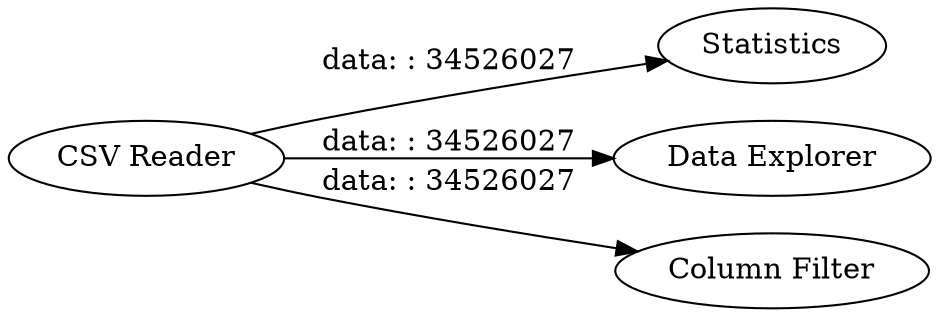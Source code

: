 digraph {
	"-8676926884096524824_4" [label=Statistics]
	"-8676926884096524824_1" [label="CSV Reader"]
	"-8676926884096524824_3" [label="Data Explorer"]
	"-8676926884096524824_12" [label="Column Filter"]
	"-8676926884096524824_1" -> "-8676926884096524824_3" [label="data: : 34526027"]
	"-8676926884096524824_1" -> "-8676926884096524824_12" [label="data: : 34526027"]
	"-8676926884096524824_1" -> "-8676926884096524824_4" [label="data: : 34526027"]
	rankdir=LR
}
